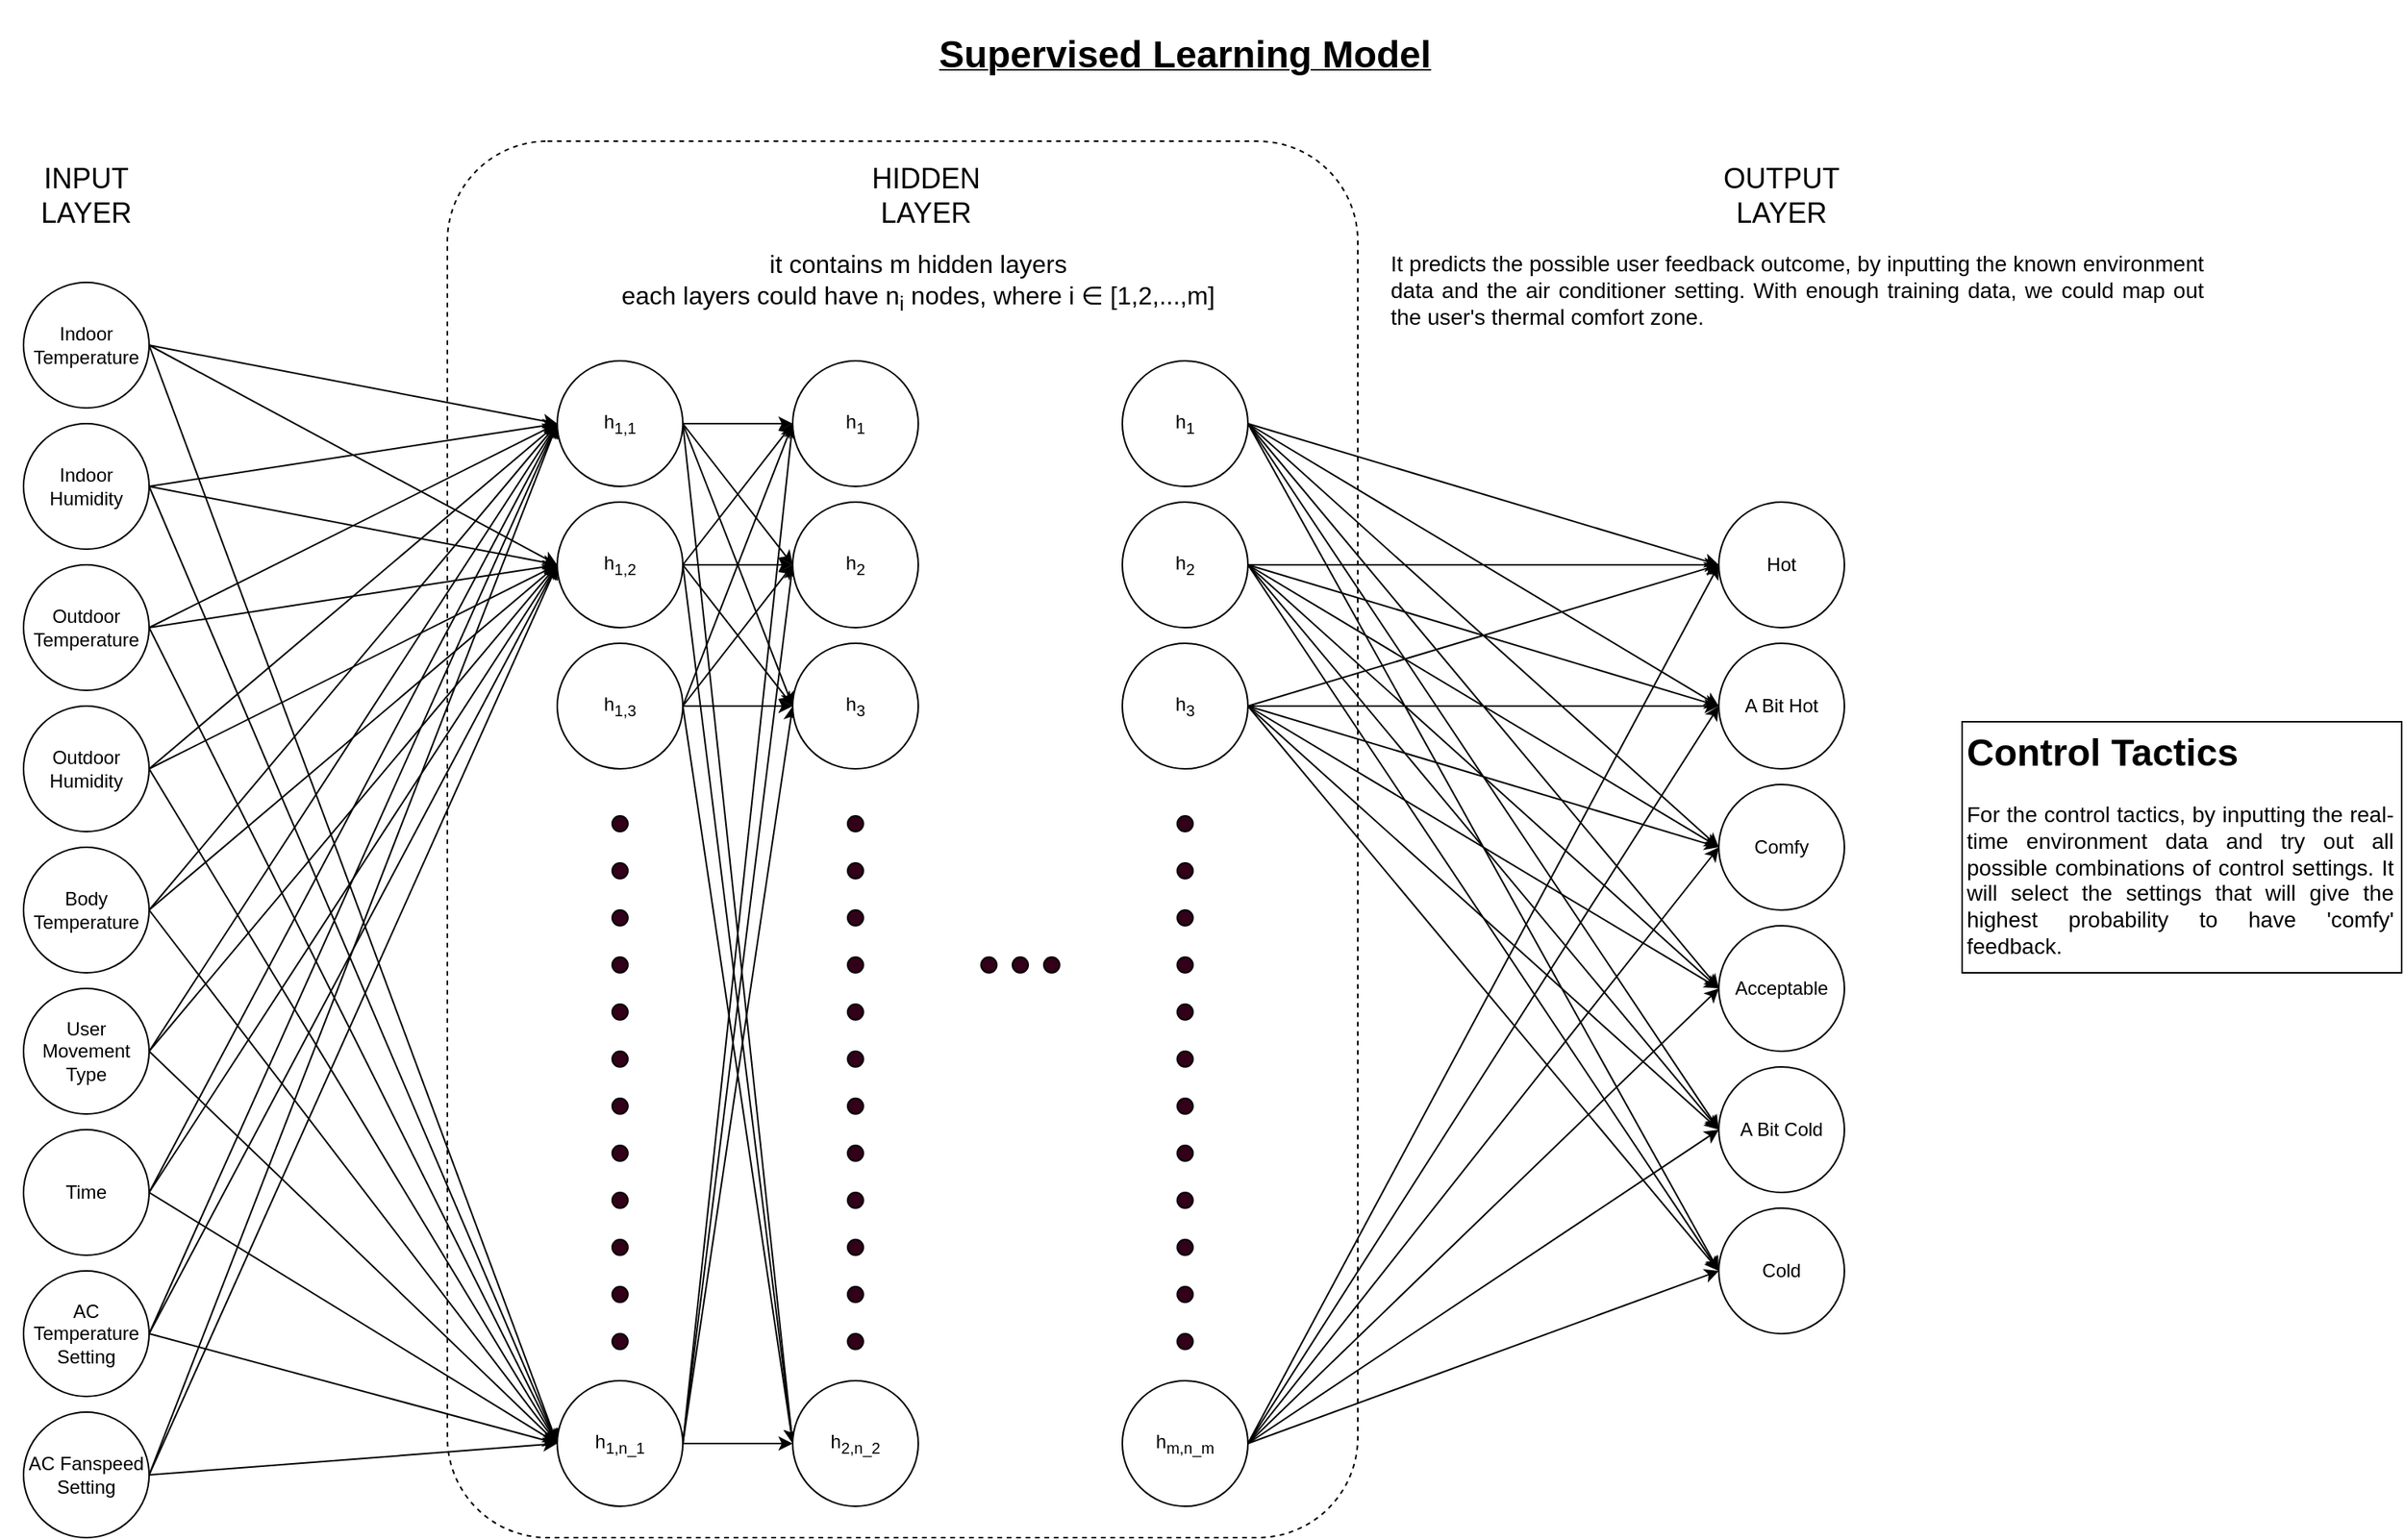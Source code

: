 <mxfile version="12.9.4" type="gitlab">
  <diagram id="3QVDSufi_a7OBqvpy9iq" name="Page-1">
    <mxGraphModel dx="2031" dy="1109" grid="1" gridSize="10" guides="1" tooltips="1" connect="1" arrows="1" fold="1" page="1" pageScale="1" pageWidth="850" pageHeight="1100" math="0" shadow="0">
      <root>
        <mxCell id="0" />
        <mxCell id="1" parent="0" />
        <mxCell id="y1WeZh7EiqG1gbwsctgO-31" style="rounded=0;orthogonalLoop=1;jettySize=auto;html=1;exitX=1;exitY=0.5;exitDx=0;exitDy=0;entryX=0;entryY=0.5;entryDx=0;entryDy=0;endArrow=classic;endFill=1;" parent="1" source="y1WeZh7EiqG1gbwsctgO-1" target="y1WeZh7EiqG1gbwsctgO-11" edge="1">
          <mxGeometry relative="1" as="geometry" />
        </mxCell>
        <mxCell id="y1WeZh7EiqG1gbwsctgO-40" style="edgeStyle=none;rounded=0;orthogonalLoop=1;jettySize=auto;html=1;exitX=1;exitY=0.5;exitDx=0;exitDy=0;entryX=0;entryY=0.5;entryDx=0;entryDy=0;endArrow=classic;endFill=1;" parent="1" source="y1WeZh7EiqG1gbwsctgO-1" target="y1WeZh7EiqG1gbwsctgO-12" edge="1">
          <mxGeometry relative="1" as="geometry" />
        </mxCell>
        <mxCell id="y1WeZh7EiqG1gbwsctgO-49" style="edgeStyle=none;rounded=0;orthogonalLoop=1;jettySize=auto;html=1;exitX=1;exitY=0.5;exitDx=0;exitDy=0;endArrow=classic;endFill=1;entryX=0;entryY=0.5;entryDx=0;entryDy=0;" parent="1" source="y1WeZh7EiqG1gbwsctgO-1" target="y1WeZh7EiqG1gbwsctgO-14" edge="1">
          <mxGeometry relative="1" as="geometry" />
        </mxCell>
        <mxCell id="y1WeZh7EiqG1gbwsctgO-1" value="Indoor&lt;div&gt;Temperature&lt;/div&gt;" style="ellipse;whiteSpace=wrap;html=1;aspect=fixed;" parent="1" vertex="1">
          <mxGeometry x="95" y="210" width="80" height="80" as="geometry" />
        </mxCell>
        <mxCell id="y1WeZh7EiqG1gbwsctgO-32" style="edgeStyle=none;rounded=0;orthogonalLoop=1;jettySize=auto;html=1;exitX=1;exitY=0.5;exitDx=0;exitDy=0;entryX=0;entryY=0.5;entryDx=0;entryDy=0;" parent="1" source="y1WeZh7EiqG1gbwsctgO-2" target="y1WeZh7EiqG1gbwsctgO-11" edge="1">
          <mxGeometry relative="1" as="geometry" />
        </mxCell>
        <mxCell id="y1WeZh7EiqG1gbwsctgO-41" style="edgeStyle=none;rounded=0;orthogonalLoop=1;jettySize=auto;html=1;exitX=1;exitY=0.5;exitDx=0;exitDy=0;endArrow=classic;endFill=1;entryX=0;entryY=0.5;entryDx=0;entryDy=0;" parent="1" source="y1WeZh7EiqG1gbwsctgO-2" target="y1WeZh7EiqG1gbwsctgO-12" edge="1">
          <mxGeometry relative="1" as="geometry">
            <mxPoint x="335" y="380" as="targetPoint" />
          </mxGeometry>
        </mxCell>
        <mxCell id="y1WeZh7EiqG1gbwsctgO-50" style="edgeStyle=none;rounded=0;orthogonalLoop=1;jettySize=auto;html=1;exitX=1;exitY=0.5;exitDx=0;exitDy=0;entryX=0;entryY=0.5;entryDx=0;entryDy=0;endArrow=classic;endFill=1;" parent="1" source="y1WeZh7EiqG1gbwsctgO-2" target="y1WeZh7EiqG1gbwsctgO-14" edge="1">
          <mxGeometry relative="1" as="geometry" />
        </mxCell>
        <mxCell id="y1WeZh7EiqG1gbwsctgO-2" value="Indoor Humidity" style="ellipse;whiteSpace=wrap;html=1;aspect=fixed;" parent="1" vertex="1">
          <mxGeometry x="95" y="300" width="80" height="80" as="geometry" />
        </mxCell>
        <mxCell id="y1WeZh7EiqG1gbwsctgO-33" style="edgeStyle=none;rounded=0;orthogonalLoop=1;jettySize=auto;html=1;exitX=1;exitY=0.5;exitDx=0;exitDy=0;entryX=0;entryY=0.5;entryDx=0;entryDy=0;" parent="1" source="y1WeZh7EiqG1gbwsctgO-3" target="y1WeZh7EiqG1gbwsctgO-11" edge="1">
          <mxGeometry relative="1" as="geometry">
            <mxPoint x="335" y="290" as="targetPoint" />
          </mxGeometry>
        </mxCell>
        <mxCell id="y1WeZh7EiqG1gbwsctgO-42" style="edgeStyle=none;rounded=0;orthogonalLoop=1;jettySize=auto;html=1;exitX=1;exitY=0.5;exitDx=0;exitDy=0;entryX=0;entryY=0.5;entryDx=0;entryDy=0;endArrow=classic;endFill=1;" parent="1" source="y1WeZh7EiqG1gbwsctgO-3" target="y1WeZh7EiqG1gbwsctgO-12" edge="1">
          <mxGeometry relative="1" as="geometry" />
        </mxCell>
        <mxCell id="y1WeZh7EiqG1gbwsctgO-51" style="edgeStyle=none;rounded=0;orthogonalLoop=1;jettySize=auto;html=1;exitX=1;exitY=0.5;exitDx=0;exitDy=0;endArrow=classic;endFill=1;" parent="1" source="y1WeZh7EiqG1gbwsctgO-3" edge="1">
          <mxGeometry relative="1" as="geometry">
            <mxPoint x="435" y="950" as="targetPoint" />
          </mxGeometry>
        </mxCell>
        <mxCell id="y1WeZh7EiqG1gbwsctgO-3" value="&lt;div&gt;Outdoor Temperature&lt;br&gt;&lt;/div&gt;" style="ellipse;whiteSpace=wrap;html=1;aspect=fixed;" parent="1" vertex="1">
          <mxGeometry x="95" y="390" width="80" height="80" as="geometry" />
        </mxCell>
        <mxCell id="y1WeZh7EiqG1gbwsctgO-34" style="edgeStyle=none;rounded=0;orthogonalLoop=1;jettySize=auto;html=1;exitX=1;exitY=0.5;exitDx=0;exitDy=0;entryX=0;entryY=0.5;entryDx=0;entryDy=0;" parent="1" source="y1WeZh7EiqG1gbwsctgO-4" target="y1WeZh7EiqG1gbwsctgO-11" edge="1">
          <mxGeometry relative="1" as="geometry" />
        </mxCell>
        <mxCell id="y1WeZh7EiqG1gbwsctgO-43" style="edgeStyle=none;rounded=0;orthogonalLoop=1;jettySize=auto;html=1;exitX=1;exitY=0.5;exitDx=0;exitDy=0;endArrow=classic;endFill=1;entryX=0;entryY=0.5;entryDx=0;entryDy=0;" parent="1" source="y1WeZh7EiqG1gbwsctgO-4" target="y1WeZh7EiqG1gbwsctgO-12" edge="1">
          <mxGeometry relative="1" as="geometry">
            <mxPoint x="335" y="380" as="targetPoint" />
          </mxGeometry>
        </mxCell>
        <mxCell id="y1WeZh7EiqG1gbwsctgO-52" style="edgeStyle=none;rounded=0;orthogonalLoop=1;jettySize=auto;html=1;exitX=1;exitY=0.5;exitDx=0;exitDy=0;entryX=0;entryY=0.5;entryDx=0;entryDy=0;endArrow=classic;endFill=1;" parent="1" source="y1WeZh7EiqG1gbwsctgO-4" target="y1WeZh7EiqG1gbwsctgO-14" edge="1">
          <mxGeometry relative="1" as="geometry" />
        </mxCell>
        <mxCell id="y1WeZh7EiqG1gbwsctgO-4" value="Outdoor Humidity" style="ellipse;whiteSpace=wrap;html=1;aspect=fixed;" parent="1" vertex="1">
          <mxGeometry x="95" y="480" width="80" height="80" as="geometry" />
        </mxCell>
        <mxCell id="y1WeZh7EiqG1gbwsctgO-37" style="edgeStyle=none;rounded=0;orthogonalLoop=1;jettySize=auto;html=1;exitX=1;exitY=0.5;exitDx=0;exitDy=0;entryX=0;entryY=0.5;entryDx=0;entryDy=0;" parent="1" source="y1WeZh7EiqG1gbwsctgO-5" target="y1WeZh7EiqG1gbwsctgO-11" edge="1">
          <mxGeometry relative="1" as="geometry" />
        </mxCell>
        <mxCell id="y1WeZh7EiqG1gbwsctgO-46" style="edgeStyle=none;rounded=0;orthogonalLoop=1;jettySize=auto;html=1;exitX=1;exitY=0.5;exitDx=0;exitDy=0;entryX=0;entryY=0.5;entryDx=0;entryDy=0;endArrow=classic;endFill=1;" parent="1" source="y1WeZh7EiqG1gbwsctgO-5" target="y1WeZh7EiqG1gbwsctgO-12" edge="1">
          <mxGeometry relative="1" as="geometry" />
        </mxCell>
        <mxCell id="y1WeZh7EiqG1gbwsctgO-55" style="edgeStyle=none;rounded=0;orthogonalLoop=1;jettySize=auto;html=1;exitX=1;exitY=0.5;exitDx=0;exitDy=0;endArrow=classic;endFill=1;" parent="1" source="y1WeZh7EiqG1gbwsctgO-5" edge="1">
          <mxGeometry relative="1" as="geometry">
            <mxPoint x="435" y="950" as="targetPoint" />
          </mxGeometry>
        </mxCell>
        <mxCell id="y1WeZh7EiqG1gbwsctgO-5" value="Time" style="ellipse;whiteSpace=wrap;html=1;aspect=fixed;" parent="1" vertex="1">
          <mxGeometry x="95" y="750" width="80" height="80" as="geometry" />
        </mxCell>
        <mxCell id="y1WeZh7EiqG1gbwsctgO-35" style="edgeStyle=none;rounded=0;orthogonalLoop=1;jettySize=auto;html=1;exitX=1;exitY=0.5;exitDx=0;exitDy=0;entryX=0;entryY=0.5;entryDx=0;entryDy=0;" parent="1" source="y1WeZh7EiqG1gbwsctgO-6" target="y1WeZh7EiqG1gbwsctgO-11" edge="1">
          <mxGeometry relative="1" as="geometry">
            <mxPoint x="335" y="290" as="targetPoint" />
          </mxGeometry>
        </mxCell>
        <mxCell id="y1WeZh7EiqG1gbwsctgO-44" style="edgeStyle=none;rounded=0;orthogonalLoop=1;jettySize=auto;html=1;exitX=1;exitY=0.5;exitDx=0;exitDy=0;endArrow=classic;endFill=1;entryX=0;entryY=0.5;entryDx=0;entryDy=0;" parent="1" source="y1WeZh7EiqG1gbwsctgO-6" target="y1WeZh7EiqG1gbwsctgO-12" edge="1">
          <mxGeometry relative="1" as="geometry">
            <mxPoint x="335" y="380" as="targetPoint" />
          </mxGeometry>
        </mxCell>
        <mxCell id="y1WeZh7EiqG1gbwsctgO-53" style="edgeStyle=none;rounded=0;orthogonalLoop=1;jettySize=auto;html=1;exitX=1;exitY=0.5;exitDx=0;exitDy=0;entryX=0;entryY=0.5;entryDx=0;entryDy=0;endArrow=classic;endFill=1;" parent="1" source="y1WeZh7EiqG1gbwsctgO-6" target="y1WeZh7EiqG1gbwsctgO-14" edge="1">
          <mxGeometry relative="1" as="geometry" />
        </mxCell>
        <mxCell id="y1WeZh7EiqG1gbwsctgO-6" value="Body Temperature" style="ellipse;whiteSpace=wrap;html=1;aspect=fixed;" parent="1" vertex="1">
          <mxGeometry x="95" y="570" width="80" height="80" as="geometry" />
        </mxCell>
        <mxCell id="y1WeZh7EiqG1gbwsctgO-36" style="edgeStyle=none;rounded=0;orthogonalLoop=1;jettySize=auto;html=1;exitX=1;exitY=0.5;exitDx=0;exitDy=0;entryX=0;entryY=0.5;entryDx=0;entryDy=0;" parent="1" source="y1WeZh7EiqG1gbwsctgO-7" target="y1WeZh7EiqG1gbwsctgO-11" edge="1">
          <mxGeometry relative="1" as="geometry">
            <mxPoint x="335" y="290" as="targetPoint" />
          </mxGeometry>
        </mxCell>
        <mxCell id="y1WeZh7EiqG1gbwsctgO-45" style="edgeStyle=none;rounded=0;orthogonalLoop=1;jettySize=auto;html=1;exitX=1;exitY=0.5;exitDx=0;exitDy=0;endArrow=classic;endFill=1;entryX=0;entryY=0.5;entryDx=0;entryDy=0;" parent="1" source="y1WeZh7EiqG1gbwsctgO-7" target="y1WeZh7EiqG1gbwsctgO-12" edge="1">
          <mxGeometry relative="1" as="geometry">
            <mxPoint x="335" y="380" as="targetPoint" />
          </mxGeometry>
        </mxCell>
        <mxCell id="y1WeZh7EiqG1gbwsctgO-54" style="edgeStyle=none;rounded=0;orthogonalLoop=1;jettySize=auto;html=1;exitX=1;exitY=0.5;exitDx=0;exitDy=0;endArrow=classic;endFill=1;" parent="1" source="y1WeZh7EiqG1gbwsctgO-7" edge="1">
          <mxGeometry relative="1" as="geometry">
            <mxPoint x="435" y="950" as="targetPoint" />
          </mxGeometry>
        </mxCell>
        <mxCell id="y1WeZh7EiqG1gbwsctgO-7" value="User Movement Type" style="ellipse;whiteSpace=wrap;html=1;aspect=fixed;" parent="1" vertex="1">
          <mxGeometry x="95" y="660" width="80" height="80" as="geometry" />
        </mxCell>
        <mxCell id="y1WeZh7EiqG1gbwsctgO-38" style="edgeStyle=none;rounded=0;orthogonalLoop=1;jettySize=auto;html=1;exitX=1;exitY=0.5;exitDx=0;exitDy=0;entryX=0;entryY=0.5;entryDx=0;entryDy=0;endArrow=classic;endFill=1;" parent="1" source="y1WeZh7EiqG1gbwsctgO-8" target="y1WeZh7EiqG1gbwsctgO-11" edge="1">
          <mxGeometry relative="1" as="geometry" />
        </mxCell>
        <mxCell id="y1WeZh7EiqG1gbwsctgO-47" style="edgeStyle=none;rounded=0;orthogonalLoop=1;jettySize=auto;html=1;exitX=1;exitY=0.5;exitDx=0;exitDy=0;endArrow=classic;endFill=1;" parent="1" source="y1WeZh7EiqG1gbwsctgO-8" edge="1">
          <mxGeometry relative="1" as="geometry">
            <mxPoint x="435" y="390" as="targetPoint" />
          </mxGeometry>
        </mxCell>
        <mxCell id="y1WeZh7EiqG1gbwsctgO-56" style="edgeStyle=none;rounded=0;orthogonalLoop=1;jettySize=auto;html=1;exitX=1;exitY=0.5;exitDx=0;exitDy=0;endArrow=classic;endFill=1;" parent="1" source="y1WeZh7EiqG1gbwsctgO-8" edge="1">
          <mxGeometry relative="1" as="geometry">
            <mxPoint x="435" y="950" as="targetPoint" />
          </mxGeometry>
        </mxCell>
        <mxCell id="y1WeZh7EiqG1gbwsctgO-8" value="AC Temperature Setting" style="ellipse;whiteSpace=wrap;html=1;aspect=fixed;" parent="1" vertex="1">
          <mxGeometry x="95" y="840" width="80" height="80" as="geometry" />
        </mxCell>
        <mxCell id="y1WeZh7EiqG1gbwsctgO-39" style="edgeStyle=none;rounded=0;orthogonalLoop=1;jettySize=auto;html=1;exitX=1;exitY=0.5;exitDx=0;exitDy=0;endArrow=classic;endFill=1;entryX=0;entryY=0.5;entryDx=0;entryDy=0;" parent="1" source="y1WeZh7EiqG1gbwsctgO-9" target="y1WeZh7EiqG1gbwsctgO-11" edge="1">
          <mxGeometry relative="1" as="geometry">
            <mxPoint x="335" y="290" as="targetPoint" />
          </mxGeometry>
        </mxCell>
        <mxCell id="y1WeZh7EiqG1gbwsctgO-48" style="edgeStyle=none;rounded=0;orthogonalLoop=1;jettySize=auto;html=1;exitX=1;exitY=0.5;exitDx=0;exitDy=0;endArrow=classic;endFill=1;" parent="1" source="y1WeZh7EiqG1gbwsctgO-9" edge="1">
          <mxGeometry relative="1" as="geometry">
            <mxPoint x="435" y="390" as="targetPoint" />
          </mxGeometry>
        </mxCell>
        <mxCell id="y1WeZh7EiqG1gbwsctgO-57" style="edgeStyle=none;rounded=0;orthogonalLoop=1;jettySize=auto;html=1;exitX=1;exitY=0.5;exitDx=0;exitDy=0;endArrow=classic;endFill=1;" parent="1" source="y1WeZh7EiqG1gbwsctgO-9" edge="1">
          <mxGeometry relative="1" as="geometry">
            <mxPoint x="435" y="950" as="targetPoint" />
          </mxGeometry>
        </mxCell>
        <mxCell id="y1WeZh7EiqG1gbwsctgO-9" value="AC Fanspeed Setting" style="ellipse;whiteSpace=wrap;html=1;aspect=fixed;" parent="1" vertex="1">
          <mxGeometry x="95" y="930" width="80" height="80" as="geometry" />
        </mxCell>
        <mxCell id="y1WeZh7EiqG1gbwsctgO-10" value="&lt;font style=&quot;font-size: 18px&quot;&gt;INPUT LAYER&lt;/font&gt;" style="text;html=1;strokeColor=none;fillColor=none;align=center;verticalAlign=middle;whiteSpace=wrap;rounded=0;" parent="1" vertex="1">
          <mxGeometry x="80" y="130" width="110" height="50" as="geometry" />
        </mxCell>
        <mxCell id="y1WeZh7EiqG1gbwsctgO-111" style="edgeStyle=none;rounded=0;orthogonalLoop=1;jettySize=auto;html=1;exitX=1;exitY=0.5;exitDx=0;exitDy=0;entryX=0;entryY=0.5;entryDx=0;entryDy=0;endArrow=classic;endFill=1;" parent="1" source="y1WeZh7EiqG1gbwsctgO-11" target="y1WeZh7EiqG1gbwsctgO-58" edge="1">
          <mxGeometry relative="1" as="geometry" />
        </mxCell>
        <mxCell id="y1WeZh7EiqG1gbwsctgO-112" style="edgeStyle=none;rounded=0;orthogonalLoop=1;jettySize=auto;html=1;exitX=1;exitY=0.5;exitDx=0;exitDy=0;entryX=0;entryY=0.5;entryDx=0;entryDy=0;endArrow=classic;endFill=1;" parent="1" source="y1WeZh7EiqG1gbwsctgO-11" target="y1WeZh7EiqG1gbwsctgO-59" edge="1">
          <mxGeometry relative="1" as="geometry" />
        </mxCell>
        <mxCell id="y1WeZh7EiqG1gbwsctgO-113" style="edgeStyle=none;rounded=0;orthogonalLoop=1;jettySize=auto;html=1;exitX=1;exitY=0.5;exitDx=0;exitDy=0;entryX=0;entryY=0.5;entryDx=0;entryDy=0;endArrow=classic;endFill=1;" parent="1" source="y1WeZh7EiqG1gbwsctgO-11" target="y1WeZh7EiqG1gbwsctgO-60" edge="1">
          <mxGeometry relative="1" as="geometry" />
        </mxCell>
        <mxCell id="y1WeZh7EiqG1gbwsctgO-114" style="edgeStyle=none;rounded=0;orthogonalLoop=1;jettySize=auto;html=1;exitX=1;exitY=0.5;exitDx=0;exitDy=0;entryX=0;entryY=0.5;entryDx=0;entryDy=0;endArrow=classic;endFill=1;" parent="1" source="y1WeZh7EiqG1gbwsctgO-11" target="y1WeZh7EiqG1gbwsctgO-61" edge="1">
          <mxGeometry relative="1" as="geometry" />
        </mxCell>
        <mxCell id="y1WeZh7EiqG1gbwsctgO-11" value="h&lt;sub&gt;1,1&lt;/sub&gt;" style="ellipse;whiteSpace=wrap;html=1;aspect=fixed;" parent="1" vertex="1">
          <mxGeometry x="435" y="260" width="80" height="80" as="geometry" />
        </mxCell>
        <mxCell id="y1WeZh7EiqG1gbwsctgO-115" style="edgeStyle=none;rounded=0;orthogonalLoop=1;jettySize=auto;html=1;exitX=1;exitY=0.5;exitDx=0;exitDy=0;entryX=0;entryY=0.5;entryDx=0;entryDy=0;endArrow=classic;endFill=1;" parent="1" source="y1WeZh7EiqG1gbwsctgO-12" target="y1WeZh7EiqG1gbwsctgO-58" edge="1">
          <mxGeometry relative="1" as="geometry" />
        </mxCell>
        <mxCell id="y1WeZh7EiqG1gbwsctgO-117" style="edgeStyle=none;rounded=0;orthogonalLoop=1;jettySize=auto;html=1;exitX=1;exitY=0.5;exitDx=0;exitDy=0;entryX=0;entryY=0.5;entryDx=0;entryDy=0;endArrow=classic;endFill=1;" parent="1" source="y1WeZh7EiqG1gbwsctgO-12" target="y1WeZh7EiqG1gbwsctgO-59" edge="1">
          <mxGeometry relative="1" as="geometry" />
        </mxCell>
        <mxCell id="y1WeZh7EiqG1gbwsctgO-118" style="edgeStyle=none;rounded=0;orthogonalLoop=1;jettySize=auto;html=1;exitX=1;exitY=0.5;exitDx=0;exitDy=0;entryX=0;entryY=0.5;entryDx=0;entryDy=0;endArrow=classic;endFill=1;" parent="1" source="y1WeZh7EiqG1gbwsctgO-12" target="y1WeZh7EiqG1gbwsctgO-60" edge="1">
          <mxGeometry relative="1" as="geometry" />
        </mxCell>
        <mxCell id="y1WeZh7EiqG1gbwsctgO-121" style="edgeStyle=none;rounded=0;orthogonalLoop=1;jettySize=auto;html=1;exitX=1;exitY=0.5;exitDx=0;exitDy=0;entryX=0;entryY=0.5;entryDx=0;entryDy=0;endArrow=classic;endFill=1;" parent="1" source="y1WeZh7EiqG1gbwsctgO-12" target="y1WeZh7EiqG1gbwsctgO-61" edge="1">
          <mxGeometry relative="1" as="geometry" />
        </mxCell>
        <mxCell id="y1WeZh7EiqG1gbwsctgO-12" value="h&lt;sub&gt;1,2&lt;/sub&gt;" style="ellipse;whiteSpace=wrap;html=1;aspect=fixed;" parent="1" vertex="1">
          <mxGeometry x="435" y="350" width="80" height="80" as="geometry" />
        </mxCell>
        <mxCell id="y1WeZh7EiqG1gbwsctgO-116" style="edgeStyle=none;rounded=0;orthogonalLoop=1;jettySize=auto;html=1;exitX=1;exitY=0.5;exitDx=0;exitDy=0;entryX=0;entryY=0.5;entryDx=0;entryDy=0;endArrow=classic;endFill=1;" parent="1" source="y1WeZh7EiqG1gbwsctgO-13" target="y1WeZh7EiqG1gbwsctgO-58" edge="1">
          <mxGeometry relative="1" as="geometry" />
        </mxCell>
        <mxCell id="y1WeZh7EiqG1gbwsctgO-119" style="edgeStyle=none;rounded=0;orthogonalLoop=1;jettySize=auto;html=1;exitX=1;exitY=0.5;exitDx=0;exitDy=0;entryX=0;entryY=0.5;entryDx=0;entryDy=0;endArrow=classic;endFill=1;" parent="1" source="y1WeZh7EiqG1gbwsctgO-13" target="y1WeZh7EiqG1gbwsctgO-59" edge="1">
          <mxGeometry relative="1" as="geometry" />
        </mxCell>
        <mxCell id="y1WeZh7EiqG1gbwsctgO-120" style="edgeStyle=none;rounded=0;orthogonalLoop=1;jettySize=auto;html=1;exitX=1;exitY=0.5;exitDx=0;exitDy=0;entryX=0;entryY=0.5;entryDx=0;entryDy=0;endArrow=classic;endFill=1;" parent="1" source="y1WeZh7EiqG1gbwsctgO-13" target="y1WeZh7EiqG1gbwsctgO-60" edge="1">
          <mxGeometry relative="1" as="geometry" />
        </mxCell>
        <mxCell id="y1WeZh7EiqG1gbwsctgO-122" style="edgeStyle=none;rounded=0;orthogonalLoop=1;jettySize=auto;html=1;exitX=1;exitY=0.5;exitDx=0;exitDy=0;endArrow=classic;endFill=1;" parent="1" source="y1WeZh7EiqG1gbwsctgO-13" edge="1">
          <mxGeometry relative="1" as="geometry">
            <mxPoint x="585" y="950" as="targetPoint" />
          </mxGeometry>
        </mxCell>
        <mxCell id="y1WeZh7EiqG1gbwsctgO-13" value="h&lt;sub&gt;1,3&lt;/sub&gt;" style="ellipse;whiteSpace=wrap;html=1;aspect=fixed;" parent="1" vertex="1">
          <mxGeometry x="435" y="440" width="80" height="80" as="geometry" />
        </mxCell>
        <mxCell id="y1WeZh7EiqG1gbwsctgO-123" style="edgeStyle=none;rounded=0;orthogonalLoop=1;jettySize=auto;html=1;exitX=1;exitY=0.5;exitDx=0;exitDy=0;entryX=0;entryY=0.5;entryDx=0;entryDy=0;endArrow=classic;endFill=1;" parent="1" source="y1WeZh7EiqG1gbwsctgO-14" target="y1WeZh7EiqG1gbwsctgO-61" edge="1">
          <mxGeometry relative="1" as="geometry" />
        </mxCell>
        <mxCell id="y1WeZh7EiqG1gbwsctgO-124" style="edgeStyle=none;rounded=0;orthogonalLoop=1;jettySize=auto;html=1;exitX=1;exitY=0.5;exitDx=0;exitDy=0;entryX=0;entryY=0.5;entryDx=0;entryDy=0;endArrow=classic;endFill=1;" parent="1" source="y1WeZh7EiqG1gbwsctgO-14" target="y1WeZh7EiqG1gbwsctgO-58" edge="1">
          <mxGeometry relative="1" as="geometry" />
        </mxCell>
        <mxCell id="y1WeZh7EiqG1gbwsctgO-125" style="edgeStyle=none;rounded=0;orthogonalLoop=1;jettySize=auto;html=1;exitX=1;exitY=0.5;exitDx=0;exitDy=0;entryX=0;entryY=0.5;entryDx=0;entryDy=0;endArrow=classic;endFill=1;" parent="1" source="y1WeZh7EiqG1gbwsctgO-14" target="y1WeZh7EiqG1gbwsctgO-59" edge="1">
          <mxGeometry relative="1" as="geometry" />
        </mxCell>
        <mxCell id="y1WeZh7EiqG1gbwsctgO-126" style="edgeStyle=none;rounded=0;orthogonalLoop=1;jettySize=auto;html=1;exitX=1;exitY=0.5;exitDx=0;exitDy=0;entryX=0;entryY=0.5;entryDx=0;entryDy=0;endArrow=classic;endFill=1;" parent="1" source="y1WeZh7EiqG1gbwsctgO-14" target="y1WeZh7EiqG1gbwsctgO-60" edge="1">
          <mxGeometry relative="1" as="geometry" />
        </mxCell>
        <mxCell id="y1WeZh7EiqG1gbwsctgO-14" value="h&lt;sub&gt;1,n_1&lt;/sub&gt;" style="ellipse;whiteSpace=wrap;html=1;aspect=fixed;" parent="1" vertex="1">
          <mxGeometry x="435" y="910" width="80" height="80" as="geometry" />
        </mxCell>
        <mxCell id="y1WeZh7EiqG1gbwsctgO-15" value="" style="ellipse;whiteSpace=wrap;html=1;aspect=fixed;fillColor=#33001A;" parent="1" vertex="1">
          <mxGeometry x="470" y="550" width="10" height="10" as="geometry" />
        </mxCell>
        <mxCell id="y1WeZh7EiqG1gbwsctgO-16" value="" style="ellipse;whiteSpace=wrap;html=1;aspect=fixed;fillColor=#33001A;" parent="1" vertex="1">
          <mxGeometry x="470" y="580" width="10" height="10" as="geometry" />
        </mxCell>
        <mxCell id="y1WeZh7EiqG1gbwsctgO-17" value="" style="ellipse;whiteSpace=wrap;html=1;aspect=fixed;fillColor=#33001A;" parent="1" vertex="1">
          <mxGeometry x="470" y="610" width="10" height="10" as="geometry" />
        </mxCell>
        <mxCell id="y1WeZh7EiqG1gbwsctgO-18" value="" style="ellipse;whiteSpace=wrap;html=1;aspect=fixed;fillColor=#33001A;" parent="1" vertex="1">
          <mxGeometry x="470" y="640" width="10" height="10" as="geometry" />
        </mxCell>
        <mxCell id="y1WeZh7EiqG1gbwsctgO-19" value="" style="ellipse;whiteSpace=wrap;html=1;aspect=fixed;fillColor=#33001A;" parent="1" vertex="1">
          <mxGeometry x="470" y="670" width="10" height="10" as="geometry" />
        </mxCell>
        <mxCell id="y1WeZh7EiqG1gbwsctgO-20" value="" style="ellipse;whiteSpace=wrap;html=1;aspect=fixed;fillColor=#33001A;" parent="1" vertex="1">
          <mxGeometry x="470" y="700" width="10" height="10" as="geometry" />
        </mxCell>
        <mxCell id="y1WeZh7EiqG1gbwsctgO-21" value="" style="ellipse;whiteSpace=wrap;html=1;aspect=fixed;fillColor=#33001A;" parent="1" vertex="1">
          <mxGeometry x="470" y="730" width="10" height="10" as="geometry" />
        </mxCell>
        <mxCell id="y1WeZh7EiqG1gbwsctgO-22" value="" style="ellipse;whiteSpace=wrap;html=1;aspect=fixed;fillColor=#33001A;" parent="1" vertex="1">
          <mxGeometry x="470" y="760" width="10" height="10" as="geometry" />
        </mxCell>
        <mxCell id="y1WeZh7EiqG1gbwsctgO-23" value="" style="ellipse;whiteSpace=wrap;html=1;aspect=fixed;fillColor=#33001A;" parent="1" vertex="1">
          <mxGeometry x="470" y="790" width="10" height="10" as="geometry" />
        </mxCell>
        <mxCell id="y1WeZh7EiqG1gbwsctgO-24" value="" style="ellipse;whiteSpace=wrap;html=1;aspect=fixed;fillColor=#33001A;" parent="1" vertex="1">
          <mxGeometry x="470" y="820" width="10" height="10" as="geometry" />
        </mxCell>
        <mxCell id="y1WeZh7EiqG1gbwsctgO-25" value="" style="ellipse;whiteSpace=wrap;html=1;aspect=fixed;fillColor=#33001A;" parent="1" vertex="1">
          <mxGeometry x="470" y="850" width="10" height="10" as="geometry" />
        </mxCell>
        <mxCell id="y1WeZh7EiqG1gbwsctgO-26" value="" style="ellipse;whiteSpace=wrap;html=1;aspect=fixed;fillColor=#33001A;" parent="1" vertex="1">
          <mxGeometry x="470" y="880" width="10" height="10" as="geometry" />
        </mxCell>
        <mxCell id="y1WeZh7EiqG1gbwsctgO-29" value="&lt;font style=&quot;font-size: 18px&quot;&gt;HIDDEN LAYER&lt;/font&gt;" style="text;html=1;strokeColor=none;fillColor=none;align=center;verticalAlign=middle;whiteSpace=wrap;rounded=0;" parent="1" vertex="1">
          <mxGeometry x="615" y="130" width="110" height="50" as="geometry" />
        </mxCell>
        <mxCell id="y1WeZh7EiqG1gbwsctgO-58" value="h&lt;sub&gt;1&lt;/sub&gt;" style="ellipse;whiteSpace=wrap;html=1;aspect=fixed;" parent="1" vertex="1">
          <mxGeometry x="585" y="260" width="80" height="80" as="geometry" />
        </mxCell>
        <mxCell id="y1WeZh7EiqG1gbwsctgO-59" value="h&lt;sub&gt;2&lt;/sub&gt;" style="ellipse;whiteSpace=wrap;html=1;aspect=fixed;" parent="1" vertex="1">
          <mxGeometry x="585" y="350" width="80" height="80" as="geometry" />
        </mxCell>
        <mxCell id="y1WeZh7EiqG1gbwsctgO-60" value="h&lt;sub&gt;3&lt;/sub&gt;" style="ellipse;whiteSpace=wrap;html=1;aspect=fixed;" parent="1" vertex="1">
          <mxGeometry x="585" y="440" width="80" height="80" as="geometry" />
        </mxCell>
        <mxCell id="y1WeZh7EiqG1gbwsctgO-61" value="h&lt;sub&gt;2,n_2&lt;/sub&gt;" style="ellipse;whiteSpace=wrap;html=1;aspect=fixed;" parent="1" vertex="1">
          <mxGeometry x="585" y="910" width="80" height="80" as="geometry" />
        </mxCell>
        <mxCell id="y1WeZh7EiqG1gbwsctgO-62" value="" style="ellipse;whiteSpace=wrap;html=1;aspect=fixed;fillColor=#33001A;" parent="1" vertex="1">
          <mxGeometry x="620" y="550" width="10" height="10" as="geometry" />
        </mxCell>
        <mxCell id="y1WeZh7EiqG1gbwsctgO-63" value="" style="ellipse;whiteSpace=wrap;html=1;aspect=fixed;fillColor=#33001A;" parent="1" vertex="1">
          <mxGeometry x="620" y="580" width="10" height="10" as="geometry" />
        </mxCell>
        <mxCell id="y1WeZh7EiqG1gbwsctgO-64" value="" style="ellipse;whiteSpace=wrap;html=1;aspect=fixed;fillColor=#33001A;" parent="1" vertex="1">
          <mxGeometry x="620" y="610" width="10" height="10" as="geometry" />
        </mxCell>
        <mxCell id="y1WeZh7EiqG1gbwsctgO-65" value="" style="ellipse;whiteSpace=wrap;html=1;aspect=fixed;fillColor=#33001A;" parent="1" vertex="1">
          <mxGeometry x="620" y="640" width="10" height="10" as="geometry" />
        </mxCell>
        <mxCell id="y1WeZh7EiqG1gbwsctgO-66" value="" style="ellipse;whiteSpace=wrap;html=1;aspect=fixed;fillColor=#33001A;" parent="1" vertex="1">
          <mxGeometry x="620" y="670" width="10" height="10" as="geometry" />
        </mxCell>
        <mxCell id="y1WeZh7EiqG1gbwsctgO-67" value="" style="ellipse;whiteSpace=wrap;html=1;aspect=fixed;fillColor=#33001A;" parent="1" vertex="1">
          <mxGeometry x="620" y="700" width="10" height="10" as="geometry" />
        </mxCell>
        <mxCell id="y1WeZh7EiqG1gbwsctgO-68" value="" style="ellipse;whiteSpace=wrap;html=1;aspect=fixed;fillColor=#33001A;" parent="1" vertex="1">
          <mxGeometry x="620" y="730" width="10" height="10" as="geometry" />
        </mxCell>
        <mxCell id="y1WeZh7EiqG1gbwsctgO-69" value="" style="ellipse;whiteSpace=wrap;html=1;aspect=fixed;fillColor=#33001A;" parent="1" vertex="1">
          <mxGeometry x="620" y="760" width="10" height="10" as="geometry" />
        </mxCell>
        <mxCell id="y1WeZh7EiqG1gbwsctgO-70" value="" style="ellipse;whiteSpace=wrap;html=1;aspect=fixed;fillColor=#33001A;" parent="1" vertex="1">
          <mxGeometry x="620" y="790" width="10" height="10" as="geometry" />
        </mxCell>
        <mxCell id="y1WeZh7EiqG1gbwsctgO-71" value="" style="ellipse;whiteSpace=wrap;html=1;aspect=fixed;fillColor=#33001A;" parent="1" vertex="1">
          <mxGeometry x="620" y="820" width="10" height="10" as="geometry" />
        </mxCell>
        <mxCell id="y1WeZh7EiqG1gbwsctgO-72" value="" style="ellipse;whiteSpace=wrap;html=1;aspect=fixed;fillColor=#33001A;" parent="1" vertex="1">
          <mxGeometry x="620" y="850" width="10" height="10" as="geometry" />
        </mxCell>
        <mxCell id="y1WeZh7EiqG1gbwsctgO-73" value="" style="ellipse;whiteSpace=wrap;html=1;aspect=fixed;fillColor=#33001A;" parent="1" vertex="1">
          <mxGeometry x="620" y="880" width="10" height="10" as="geometry" />
        </mxCell>
        <mxCell id="y1WeZh7EiqG1gbwsctgO-150" style="edgeStyle=none;rounded=0;orthogonalLoop=1;jettySize=auto;html=1;exitX=1;exitY=0.5;exitDx=0;exitDy=0;entryX=0;entryY=0.5;entryDx=0;entryDy=0;endArrow=classic;endFill=1;" parent="1" source="y1WeZh7EiqG1gbwsctgO-74" target="y1WeZh7EiqG1gbwsctgO-131" edge="1">
          <mxGeometry relative="1" as="geometry" />
        </mxCell>
        <mxCell id="y1WeZh7EiqG1gbwsctgO-151" style="edgeStyle=none;rounded=0;orthogonalLoop=1;jettySize=auto;html=1;exitX=1;exitY=0.5;exitDx=0;exitDy=0;entryX=0;entryY=0.5;entryDx=0;entryDy=0;endArrow=classic;endFill=1;" parent="1" source="y1WeZh7EiqG1gbwsctgO-74" target="y1WeZh7EiqG1gbwsctgO-132" edge="1">
          <mxGeometry relative="1" as="geometry" />
        </mxCell>
        <mxCell id="y1WeZh7EiqG1gbwsctgO-152" style="edgeStyle=none;rounded=0;orthogonalLoop=1;jettySize=auto;html=1;exitX=1;exitY=0.5;exitDx=0;exitDy=0;entryX=0;entryY=0.5;entryDx=0;entryDy=0;endArrow=classic;endFill=1;" parent="1" source="y1WeZh7EiqG1gbwsctgO-74" target="y1WeZh7EiqG1gbwsctgO-133" edge="1">
          <mxGeometry relative="1" as="geometry" />
        </mxCell>
        <mxCell id="y1WeZh7EiqG1gbwsctgO-153" style="edgeStyle=none;rounded=0;orthogonalLoop=1;jettySize=auto;html=1;exitX=1;exitY=0.5;exitDx=0;exitDy=0;entryX=0;entryY=0.5;entryDx=0;entryDy=0;endArrow=classic;endFill=1;" parent="1" source="y1WeZh7EiqG1gbwsctgO-74" target="y1WeZh7EiqG1gbwsctgO-149" edge="1">
          <mxGeometry relative="1" as="geometry" />
        </mxCell>
        <mxCell id="y1WeZh7EiqG1gbwsctgO-154" style="edgeStyle=none;rounded=0;orthogonalLoop=1;jettySize=auto;html=1;exitX=1;exitY=0.5;exitDx=0;exitDy=0;entryX=0;entryY=0.5;entryDx=0;entryDy=0;endArrow=classic;endFill=1;" parent="1" source="y1WeZh7EiqG1gbwsctgO-74" target="y1WeZh7EiqG1gbwsctgO-134" edge="1">
          <mxGeometry relative="1" as="geometry" />
        </mxCell>
        <mxCell id="y1WeZh7EiqG1gbwsctgO-155" style="edgeStyle=none;rounded=0;orthogonalLoop=1;jettySize=auto;html=1;exitX=1;exitY=0.5;exitDx=0;exitDy=0;entryX=0;entryY=0.5;entryDx=0;entryDy=0;endArrow=classic;endFill=1;" parent="1" source="y1WeZh7EiqG1gbwsctgO-74" target="y1WeZh7EiqG1gbwsctgO-148" edge="1">
          <mxGeometry relative="1" as="geometry" />
        </mxCell>
        <mxCell id="y1WeZh7EiqG1gbwsctgO-74" value="h&lt;sub&gt;1&lt;/sub&gt;" style="ellipse;whiteSpace=wrap;html=1;aspect=fixed;" parent="1" vertex="1">
          <mxGeometry x="795" y="260" width="80" height="80" as="geometry" />
        </mxCell>
        <mxCell id="y1WeZh7EiqG1gbwsctgO-156" style="edgeStyle=none;rounded=0;orthogonalLoop=1;jettySize=auto;html=1;exitX=1;exitY=0.5;exitDx=0;exitDy=0;entryX=0;entryY=0.5;entryDx=0;entryDy=0;endArrow=classic;endFill=1;" parent="1" source="y1WeZh7EiqG1gbwsctgO-75" target="y1WeZh7EiqG1gbwsctgO-131" edge="1">
          <mxGeometry relative="1" as="geometry" />
        </mxCell>
        <mxCell id="y1WeZh7EiqG1gbwsctgO-157" style="edgeStyle=none;rounded=0;orthogonalLoop=1;jettySize=auto;html=1;exitX=1;exitY=0.5;exitDx=0;exitDy=0;entryX=0;entryY=0.5;entryDx=0;entryDy=0;endArrow=classic;endFill=1;" parent="1" source="y1WeZh7EiqG1gbwsctgO-75" target="y1WeZh7EiqG1gbwsctgO-132" edge="1">
          <mxGeometry relative="1" as="geometry" />
        </mxCell>
        <mxCell id="y1WeZh7EiqG1gbwsctgO-158" style="edgeStyle=none;rounded=0;orthogonalLoop=1;jettySize=auto;html=1;exitX=1;exitY=0.5;exitDx=0;exitDy=0;entryX=0;entryY=0.5;entryDx=0;entryDy=0;endArrow=classic;endFill=1;" parent="1" source="y1WeZh7EiqG1gbwsctgO-75" target="y1WeZh7EiqG1gbwsctgO-133" edge="1">
          <mxGeometry relative="1" as="geometry" />
        </mxCell>
        <mxCell id="y1WeZh7EiqG1gbwsctgO-159" style="edgeStyle=none;rounded=0;orthogonalLoop=1;jettySize=auto;html=1;exitX=1;exitY=0.5;exitDx=0;exitDy=0;entryX=0;entryY=0.5;entryDx=0;entryDy=0;endArrow=classic;endFill=1;" parent="1" source="y1WeZh7EiqG1gbwsctgO-75" target="y1WeZh7EiqG1gbwsctgO-134" edge="1">
          <mxGeometry relative="1" as="geometry" />
        </mxCell>
        <mxCell id="y1WeZh7EiqG1gbwsctgO-162" style="edgeStyle=none;rounded=0;orthogonalLoop=1;jettySize=auto;html=1;exitX=1;exitY=0.5;exitDx=0;exitDy=0;entryX=0;entryY=0.5;entryDx=0;entryDy=0;endArrow=classic;endFill=1;" parent="1" source="y1WeZh7EiqG1gbwsctgO-75" target="y1WeZh7EiqG1gbwsctgO-148" edge="1">
          <mxGeometry relative="1" as="geometry" />
        </mxCell>
        <mxCell id="y1WeZh7EiqG1gbwsctgO-163" style="edgeStyle=none;rounded=0;orthogonalLoop=1;jettySize=auto;html=1;exitX=1;exitY=0.5;exitDx=0;exitDy=0;entryX=0;entryY=0.5;entryDx=0;entryDy=0;endArrow=classic;endFill=1;" parent="1" source="y1WeZh7EiqG1gbwsctgO-75" target="y1WeZh7EiqG1gbwsctgO-149" edge="1">
          <mxGeometry relative="1" as="geometry" />
        </mxCell>
        <mxCell id="y1WeZh7EiqG1gbwsctgO-75" value="h&lt;sub&gt;2&lt;/sub&gt;" style="ellipse;whiteSpace=wrap;html=1;aspect=fixed;" parent="1" vertex="1">
          <mxGeometry x="795" y="350" width="80" height="80" as="geometry" />
        </mxCell>
        <mxCell id="y1WeZh7EiqG1gbwsctgO-164" style="edgeStyle=none;rounded=0;orthogonalLoop=1;jettySize=auto;html=1;exitX=1;exitY=0.5;exitDx=0;exitDy=0;entryX=0;entryY=0.5;entryDx=0;entryDy=0;endArrow=classic;endFill=1;" parent="1" source="y1WeZh7EiqG1gbwsctgO-76" target="y1WeZh7EiqG1gbwsctgO-131" edge="1">
          <mxGeometry relative="1" as="geometry" />
        </mxCell>
        <mxCell id="y1WeZh7EiqG1gbwsctgO-165" style="edgeStyle=none;rounded=0;orthogonalLoop=1;jettySize=auto;html=1;exitX=1;exitY=0.5;exitDx=0;exitDy=0;entryX=0;entryY=0.5;entryDx=0;entryDy=0;endArrow=classic;endFill=1;" parent="1" source="y1WeZh7EiqG1gbwsctgO-76" target="y1WeZh7EiqG1gbwsctgO-132" edge="1">
          <mxGeometry relative="1" as="geometry" />
        </mxCell>
        <mxCell id="y1WeZh7EiqG1gbwsctgO-166" style="edgeStyle=none;rounded=0;orthogonalLoop=1;jettySize=auto;html=1;exitX=1;exitY=0.5;exitDx=0;exitDy=0;entryX=0;entryY=0.5;entryDx=0;entryDy=0;endArrow=classic;endFill=1;" parent="1" source="y1WeZh7EiqG1gbwsctgO-76" target="y1WeZh7EiqG1gbwsctgO-133" edge="1">
          <mxGeometry relative="1" as="geometry" />
        </mxCell>
        <mxCell id="y1WeZh7EiqG1gbwsctgO-167" style="edgeStyle=none;rounded=0;orthogonalLoop=1;jettySize=auto;html=1;exitX=1;exitY=0.5;exitDx=0;exitDy=0;entryX=0;entryY=0.5;entryDx=0;entryDy=0;endArrow=classic;endFill=1;" parent="1" source="y1WeZh7EiqG1gbwsctgO-76" target="y1WeZh7EiqG1gbwsctgO-134" edge="1">
          <mxGeometry relative="1" as="geometry" />
        </mxCell>
        <mxCell id="y1WeZh7EiqG1gbwsctgO-168" style="edgeStyle=none;rounded=0;orthogonalLoop=1;jettySize=auto;html=1;exitX=1;exitY=0.5;exitDx=0;exitDy=0;entryX=0;entryY=0.5;entryDx=0;entryDy=0;endArrow=classic;endFill=1;" parent="1" source="y1WeZh7EiqG1gbwsctgO-76" target="y1WeZh7EiqG1gbwsctgO-148" edge="1">
          <mxGeometry relative="1" as="geometry" />
        </mxCell>
        <mxCell id="y1WeZh7EiqG1gbwsctgO-169" style="edgeStyle=none;rounded=0;orthogonalLoop=1;jettySize=auto;html=1;exitX=1;exitY=0.5;exitDx=0;exitDy=0;entryX=0;entryY=0.5;entryDx=0;entryDy=0;endArrow=classic;endFill=1;" parent="1" source="y1WeZh7EiqG1gbwsctgO-76" target="y1WeZh7EiqG1gbwsctgO-149" edge="1">
          <mxGeometry relative="1" as="geometry" />
        </mxCell>
        <mxCell id="y1WeZh7EiqG1gbwsctgO-76" value="h&lt;sub&gt;3&lt;/sub&gt;" style="ellipse;whiteSpace=wrap;html=1;aspect=fixed;" parent="1" vertex="1">
          <mxGeometry x="795" y="440" width="80" height="80" as="geometry" />
        </mxCell>
        <mxCell id="y1WeZh7EiqG1gbwsctgO-170" style="edgeStyle=none;rounded=0;orthogonalLoop=1;jettySize=auto;html=1;exitX=1;exitY=0.5;exitDx=0;exitDy=0;entryX=0;entryY=0.5;entryDx=0;entryDy=0;endArrow=classic;endFill=1;" parent="1" source="y1WeZh7EiqG1gbwsctgO-77" target="y1WeZh7EiqG1gbwsctgO-131" edge="1">
          <mxGeometry relative="1" as="geometry" />
        </mxCell>
        <mxCell id="y1WeZh7EiqG1gbwsctgO-171" style="edgeStyle=none;rounded=0;orthogonalLoop=1;jettySize=auto;html=1;exitX=1;exitY=0.5;exitDx=0;exitDy=0;entryX=0;entryY=0.5;entryDx=0;entryDy=0;endArrow=classic;endFill=1;" parent="1" source="y1WeZh7EiqG1gbwsctgO-77" target="y1WeZh7EiqG1gbwsctgO-132" edge="1">
          <mxGeometry relative="1" as="geometry" />
        </mxCell>
        <mxCell id="y1WeZh7EiqG1gbwsctgO-172" style="edgeStyle=none;rounded=0;orthogonalLoop=1;jettySize=auto;html=1;exitX=1;exitY=0.5;exitDx=0;exitDy=0;entryX=0;entryY=0.5;entryDx=0;entryDy=0;endArrow=classic;endFill=1;" parent="1" source="y1WeZh7EiqG1gbwsctgO-77" target="y1WeZh7EiqG1gbwsctgO-133" edge="1">
          <mxGeometry relative="1" as="geometry" />
        </mxCell>
        <mxCell id="y1WeZh7EiqG1gbwsctgO-173" style="edgeStyle=none;rounded=0;orthogonalLoop=1;jettySize=auto;html=1;exitX=1;exitY=0.5;exitDx=0;exitDy=0;entryX=0;entryY=0.5;entryDx=0;entryDy=0;endArrow=classic;endFill=1;" parent="1" source="y1WeZh7EiqG1gbwsctgO-77" target="y1WeZh7EiqG1gbwsctgO-134" edge="1">
          <mxGeometry relative="1" as="geometry" />
        </mxCell>
        <mxCell id="y1WeZh7EiqG1gbwsctgO-174" style="edgeStyle=none;rounded=0;orthogonalLoop=1;jettySize=auto;html=1;exitX=1;exitY=0.5;exitDx=0;exitDy=0;entryX=0;entryY=0.5;entryDx=0;entryDy=0;endArrow=classic;endFill=1;" parent="1" source="y1WeZh7EiqG1gbwsctgO-77" target="y1WeZh7EiqG1gbwsctgO-148" edge="1">
          <mxGeometry relative="1" as="geometry" />
        </mxCell>
        <mxCell id="y1WeZh7EiqG1gbwsctgO-175" style="edgeStyle=none;rounded=0;orthogonalLoop=1;jettySize=auto;html=1;exitX=1;exitY=0.5;exitDx=0;exitDy=0;entryX=0;entryY=0.5;entryDx=0;entryDy=0;endArrow=classic;endFill=1;" parent="1" source="y1WeZh7EiqG1gbwsctgO-77" target="y1WeZh7EiqG1gbwsctgO-149" edge="1">
          <mxGeometry relative="1" as="geometry" />
        </mxCell>
        <mxCell id="y1WeZh7EiqG1gbwsctgO-77" value="h&lt;sub&gt;m,n_m&lt;/sub&gt;" style="ellipse;whiteSpace=wrap;html=1;aspect=fixed;" parent="1" vertex="1">
          <mxGeometry x="795" y="910" width="80" height="80" as="geometry" />
        </mxCell>
        <mxCell id="y1WeZh7EiqG1gbwsctgO-78" value="" style="ellipse;whiteSpace=wrap;html=1;aspect=fixed;fillColor=#33001A;" parent="1" vertex="1">
          <mxGeometry x="830" y="550" width="10" height="10" as="geometry" />
        </mxCell>
        <mxCell id="y1WeZh7EiqG1gbwsctgO-79" value="" style="ellipse;whiteSpace=wrap;html=1;aspect=fixed;fillColor=#33001A;" parent="1" vertex="1">
          <mxGeometry x="830" y="580" width="10" height="10" as="geometry" />
        </mxCell>
        <mxCell id="y1WeZh7EiqG1gbwsctgO-80" value="" style="ellipse;whiteSpace=wrap;html=1;aspect=fixed;fillColor=#33001A;" parent="1" vertex="1">
          <mxGeometry x="830" y="610" width="10" height="10" as="geometry" />
        </mxCell>
        <mxCell id="y1WeZh7EiqG1gbwsctgO-81" value="" style="ellipse;whiteSpace=wrap;html=1;aspect=fixed;fillColor=#33001A;" parent="1" vertex="1">
          <mxGeometry x="830" y="640" width="10" height="10" as="geometry" />
        </mxCell>
        <mxCell id="y1WeZh7EiqG1gbwsctgO-82" value="" style="ellipse;whiteSpace=wrap;html=1;aspect=fixed;fillColor=#33001A;" parent="1" vertex="1">
          <mxGeometry x="830" y="670" width="10" height="10" as="geometry" />
        </mxCell>
        <mxCell id="y1WeZh7EiqG1gbwsctgO-83" value="" style="ellipse;whiteSpace=wrap;html=1;aspect=fixed;fillColor=#33001A;" parent="1" vertex="1">
          <mxGeometry x="830" y="700" width="10" height="10" as="geometry" />
        </mxCell>
        <mxCell id="y1WeZh7EiqG1gbwsctgO-84" value="" style="ellipse;whiteSpace=wrap;html=1;aspect=fixed;fillColor=#33001A;" parent="1" vertex="1">
          <mxGeometry x="830" y="730" width="10" height="10" as="geometry" />
        </mxCell>
        <mxCell id="y1WeZh7EiqG1gbwsctgO-85" value="" style="ellipse;whiteSpace=wrap;html=1;aspect=fixed;fillColor=#33001A;" parent="1" vertex="1">
          <mxGeometry x="830" y="760" width="10" height="10" as="geometry" />
        </mxCell>
        <mxCell id="y1WeZh7EiqG1gbwsctgO-86" value="" style="ellipse;whiteSpace=wrap;html=1;aspect=fixed;fillColor=#33001A;" parent="1" vertex="1">
          <mxGeometry x="830" y="790" width="10" height="10" as="geometry" />
        </mxCell>
        <mxCell id="y1WeZh7EiqG1gbwsctgO-87" value="" style="ellipse;whiteSpace=wrap;html=1;aspect=fixed;fillColor=#33001A;" parent="1" vertex="1">
          <mxGeometry x="830" y="820" width="10" height="10" as="geometry" />
        </mxCell>
        <mxCell id="y1WeZh7EiqG1gbwsctgO-88" value="" style="ellipse;whiteSpace=wrap;html=1;aspect=fixed;fillColor=#33001A;" parent="1" vertex="1">
          <mxGeometry x="830" y="850" width="10" height="10" as="geometry" />
        </mxCell>
        <mxCell id="y1WeZh7EiqG1gbwsctgO-89" value="" style="ellipse;whiteSpace=wrap;html=1;aspect=fixed;fillColor=#33001A;" parent="1" vertex="1">
          <mxGeometry x="830" y="880" width="10" height="10" as="geometry" />
        </mxCell>
        <mxCell id="y1WeZh7EiqG1gbwsctgO-106" value="" style="ellipse;whiteSpace=wrap;html=1;aspect=fixed;fillColor=#33001A;" parent="1" vertex="1">
          <mxGeometry x="705" y="640" width="10" height="10" as="geometry" />
        </mxCell>
        <mxCell id="y1WeZh7EiqG1gbwsctgO-108" value="" style="ellipse;whiteSpace=wrap;html=1;aspect=fixed;fillColor=#33001A;" parent="1" vertex="1">
          <mxGeometry x="725" y="640" width="10" height="10" as="geometry" />
        </mxCell>
        <mxCell id="y1WeZh7EiqG1gbwsctgO-109" value="" style="ellipse;whiteSpace=wrap;html=1;aspect=fixed;fillColor=#33001A;" parent="1" vertex="1">
          <mxGeometry x="745" y="640" width="10" height="10" as="geometry" />
        </mxCell>
        <mxCell id="y1WeZh7EiqG1gbwsctgO-127" value="" style="rounded=1;whiteSpace=wrap;html=1;fillColor=none;dashed=1;arcSize=11;" parent="1" vertex="1">
          <mxGeometry x="365" y="120" width="580" height="890" as="geometry" />
        </mxCell>
        <mxCell id="y1WeZh7EiqG1gbwsctgO-128" value="&lt;div&gt;&lt;font style=&quot;font-size: 16px&quot;&gt;it contains m hidden layers&lt;/font&gt;&lt;/div&gt;&lt;div&gt;&lt;font style=&quot;font-size: 16px&quot;&gt;each layers could have n&lt;sub&gt;i&lt;/sub&gt; nodes, where i &lt;/font&gt;&lt;font style=&quot;font-size: 16px&quot;&gt;∈ [1,2,...,m]&lt;/font&gt;&lt;/div&gt;" style="text;html=1;strokeColor=none;fillColor=none;align=center;verticalAlign=middle;whiteSpace=wrap;rounded=0;dashed=1;" parent="1" vertex="1">
          <mxGeometry x="405" y="180" width="520" height="60" as="geometry" />
        </mxCell>
        <mxCell id="y1WeZh7EiqG1gbwsctgO-129" value="&lt;font style=&quot;font-size: 18px&quot;&gt;OUTPUT LAYER&lt;br&gt;&lt;/font&gt;" style="text;html=1;strokeColor=none;fillColor=none;align=center;verticalAlign=middle;whiteSpace=wrap;rounded=0;" parent="1" vertex="1">
          <mxGeometry x="1160" y="130" width="110" height="50" as="geometry" />
        </mxCell>
        <mxCell id="y1WeZh7EiqG1gbwsctgO-131" value="Hot" style="ellipse;whiteSpace=wrap;html=1;aspect=fixed;" parent="1" vertex="1">
          <mxGeometry x="1175" y="350" width="80" height="80" as="geometry" />
        </mxCell>
        <mxCell id="y1WeZh7EiqG1gbwsctgO-132" value="A Bit Hot" style="ellipse;whiteSpace=wrap;html=1;aspect=fixed;" parent="1" vertex="1">
          <mxGeometry x="1175" y="440" width="80" height="80" as="geometry" />
        </mxCell>
        <mxCell id="y1WeZh7EiqG1gbwsctgO-133" value="Comfy" style="ellipse;whiteSpace=wrap;html=1;aspect=fixed;" parent="1" vertex="1">
          <mxGeometry x="1175" y="530" width="80" height="80" as="geometry" />
        </mxCell>
        <mxCell id="y1WeZh7EiqG1gbwsctgO-134" value="Acceptable" style="ellipse;whiteSpace=wrap;html=1;aspect=fixed;" parent="1" vertex="1">
          <mxGeometry x="1175" y="620" width="80" height="80" as="geometry" />
        </mxCell>
        <mxCell id="y1WeZh7EiqG1gbwsctgO-148" value="A Bit Cold" style="ellipse;whiteSpace=wrap;html=1;aspect=fixed;" parent="1" vertex="1">
          <mxGeometry x="1175" y="710" width="80" height="80" as="geometry" />
        </mxCell>
        <mxCell id="y1WeZh7EiqG1gbwsctgO-149" value="Cold" style="ellipse;whiteSpace=wrap;html=1;aspect=fixed;" parent="1" vertex="1">
          <mxGeometry x="1175" y="800" width="80" height="80" as="geometry" />
        </mxCell>
        <mxCell id="y1WeZh7EiqG1gbwsctgO-176" value="&lt;div style=&quot;font-size: 14px&quot; align=&quot;justify&quot;&gt;&lt;font style=&quot;font-size: 14px&quot;&gt;It predicts the possible user feedback outcome, by inputting the known environment data and the air conditioner setting. With enough training data, we could map out the user&#39;s thermal comfort zone.&lt;/font&gt;&lt;/div&gt;" style="text;html=1;strokeColor=none;fillColor=none;align=center;verticalAlign=middle;whiteSpace=wrap;rounded=0;dashed=1;" parent="1" vertex="1">
          <mxGeometry x="965" y="180" width="520" height="70" as="geometry" />
        </mxCell>
        <mxCell id="y1WeZh7EiqG1gbwsctgO-177" value="&lt;u&gt;&lt;b&gt;&lt;font style=&quot;font-size: 24px&quot;&gt;Supervised Learning Model&lt;/font&gt;&lt;/b&gt;&lt;/u&gt;" style="text;html=1;strokeColor=none;fillColor=none;align=center;verticalAlign=middle;whiteSpace=wrap;rounded=0;dashed=1;" parent="1" vertex="1">
          <mxGeometry x="635" y="30" width="400" height="70" as="geometry" />
        </mxCell>
        <mxCell id="y1WeZh7EiqG1gbwsctgO-179" value="&lt;h1 align=&quot;justify&quot;&gt;Control Tactics&lt;br&gt;&lt;/h1&gt;&lt;p align=&quot;justify&quot;&gt;&lt;font style=&quot;font-size: 14px&quot;&gt;For the control tactics, by inputting the real-time environment data and try out all possible combinations of control settings. It will select the settings that will give the highest probability to have &#39;comfy&#39; feedback.  &lt;/font&gt;&lt;/p&gt;" style="text;html=1;strokeColor=#000000;fillColor=none;spacing=5;spacingTop=-20;whiteSpace=wrap;overflow=hidden;rounded=0;align=right;" parent="1" vertex="1">
          <mxGeometry x="1330" y="490" width="280" height="160" as="geometry" />
        </mxCell>
      </root>
    </mxGraphModel>
  </diagram>
</mxfile>
